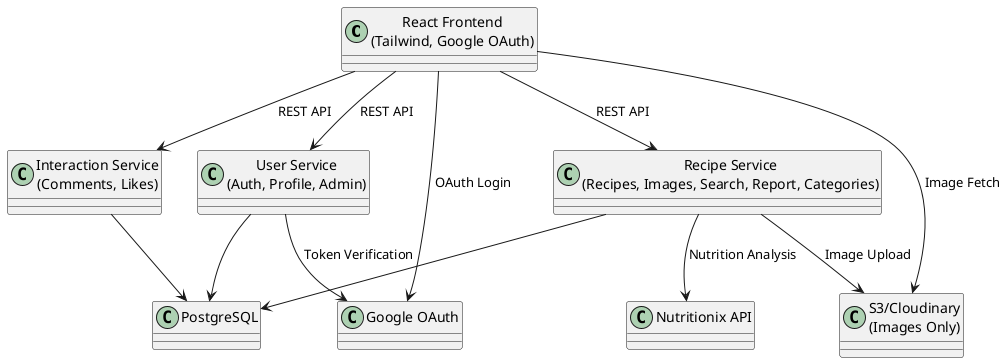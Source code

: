 @startuml
!define RECTANGLE class
RECTANGLE ReactFrontend as "React Frontend\n(Tailwind, Google OAuth)"
RECTANGLE UserService as "User Service\n(Auth, Profile, Admin)"
RECTANGLE RecipeService as "Recipe Service\n(Recipes, Images, Search, Report, Categories)"
RECTANGLE InteractionService as "Interaction Service\n(Comments, Likes)"
RECTANGLE PostgreSQL as "PostgreSQL"
RECTANGLE MediaStorage as "S3/Cloudinary\n(Images Only)"
RECTANGLE GoogleOAuth as "Google OAuth"
RECTANGLE NutritionixAPI as "Nutritionix API"

ReactFrontend --> UserService : REST API
ReactFrontend --> RecipeService : REST API
ReactFrontend --> InteractionService : REST API
ReactFrontend --> GoogleOAuth : OAuth Login

UserService --> PostgreSQL
RecipeService --> PostgreSQL
InteractionService --> PostgreSQL
UserService --> GoogleOAuth : Token Verification

RecipeService --> MediaStorage : Image Upload
ReactFrontend --> MediaStorage : Image Fetch
RecipeService --> NutritionixAPI : Nutrition Analysis

@enduml 